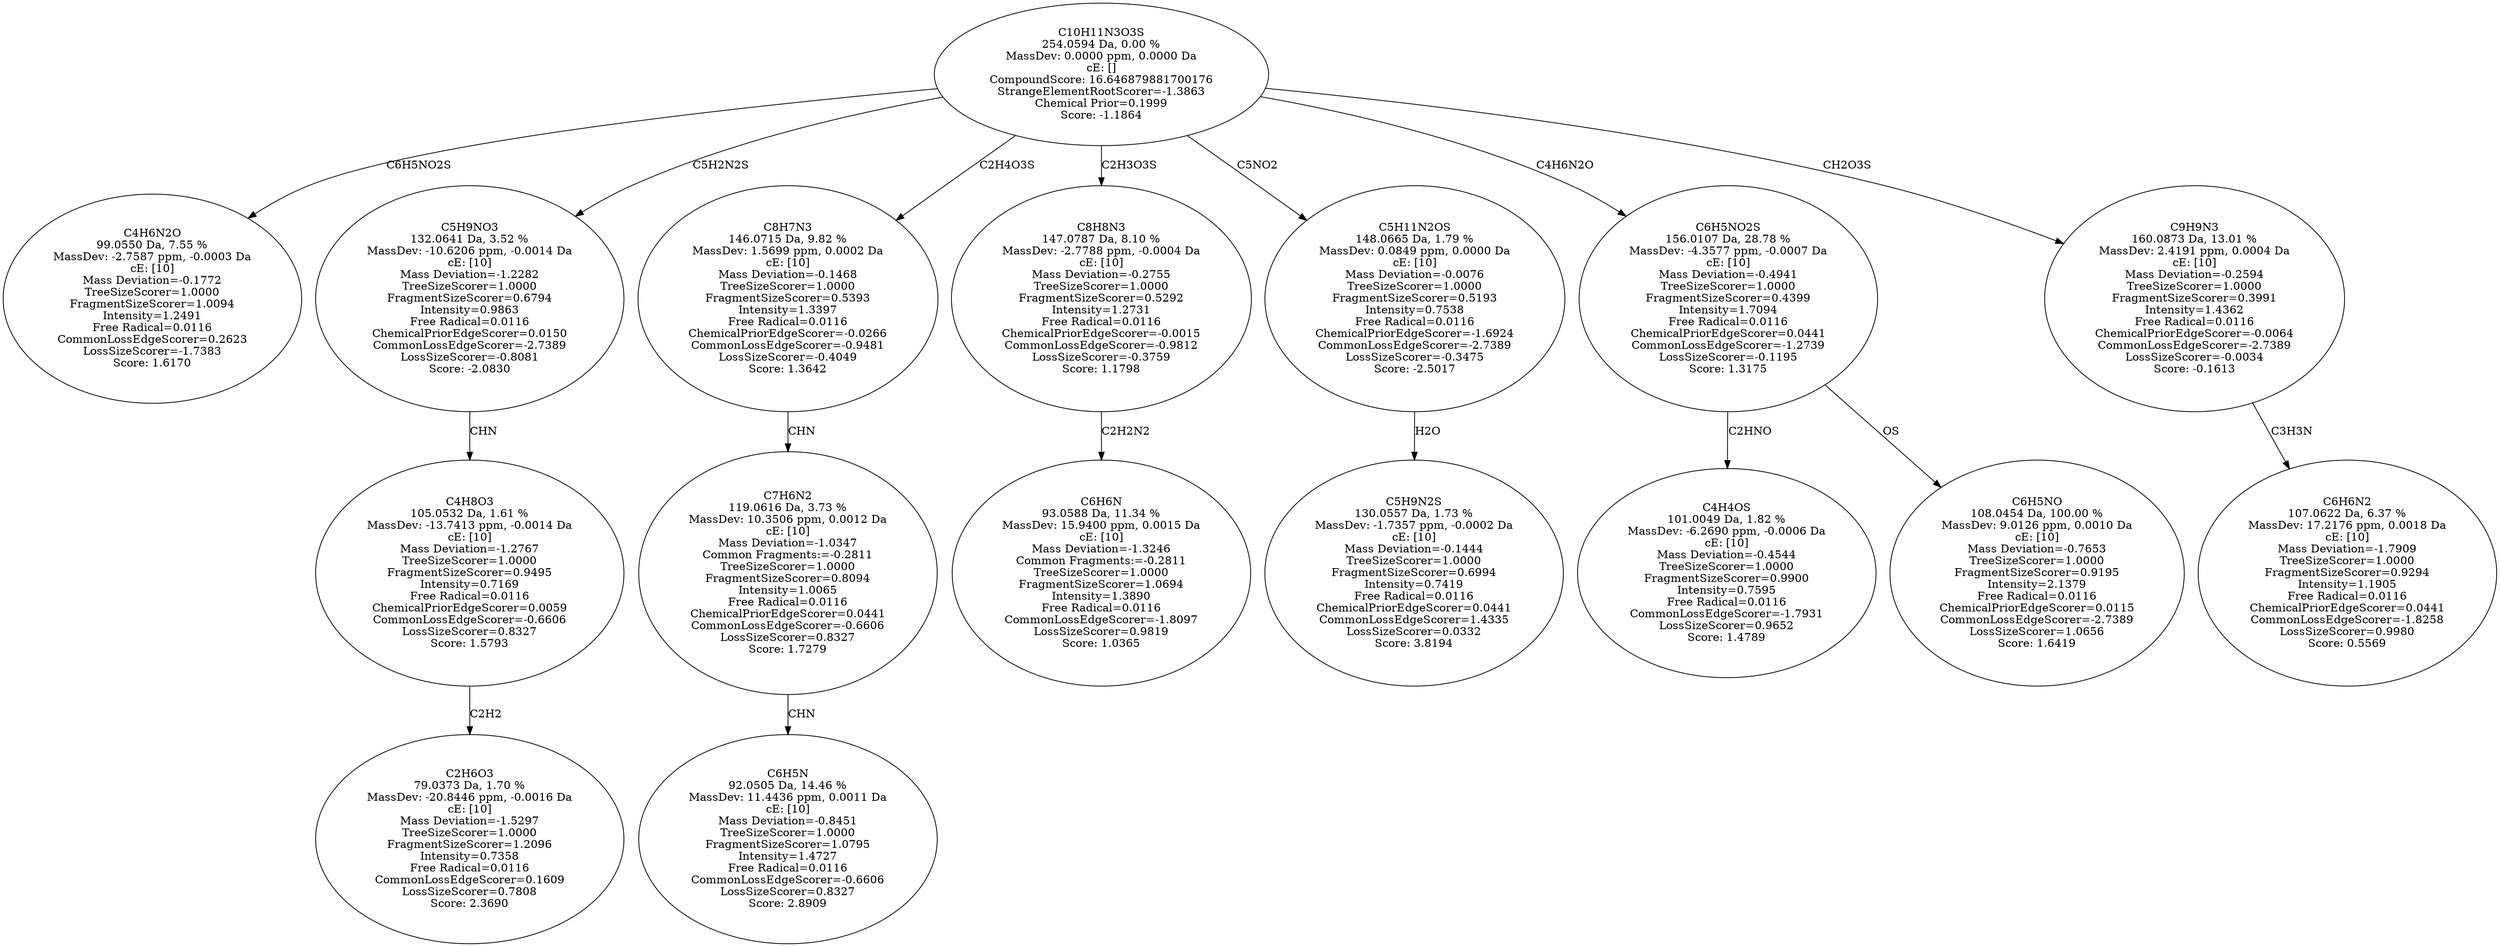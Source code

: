 strict digraph {
v1 [label="C4H6N2O\n99.0550 Da, 7.55 %\nMassDev: -2.7587 ppm, -0.0003 Da\ncE: [10]\nMass Deviation=-0.1772\nTreeSizeScorer=1.0000\nFragmentSizeScorer=1.0094\nIntensity=1.2491\nFree Radical=0.0116\nCommonLossEdgeScorer=0.2623\nLossSizeScorer=-1.7383\nScore: 1.6170"];
v2 [label="C2H6O3\n79.0373 Da, 1.70 %\nMassDev: -20.8446 ppm, -0.0016 Da\ncE: [10]\nMass Deviation=-1.5297\nTreeSizeScorer=1.0000\nFragmentSizeScorer=1.2096\nIntensity=0.7358\nFree Radical=0.0116\nCommonLossEdgeScorer=0.1609\nLossSizeScorer=0.7808\nScore: 2.3690"];
v3 [label="C4H8O3\n105.0532 Da, 1.61 %\nMassDev: -13.7413 ppm, -0.0014 Da\ncE: [10]\nMass Deviation=-1.2767\nTreeSizeScorer=1.0000\nFragmentSizeScorer=0.9495\nIntensity=0.7169\nFree Radical=0.0116\nChemicalPriorEdgeScorer=0.0059\nCommonLossEdgeScorer=-0.6606\nLossSizeScorer=0.8327\nScore: 1.5793"];
v4 [label="C5H9NO3\n132.0641 Da, 3.52 %\nMassDev: -10.6206 ppm, -0.0014 Da\ncE: [10]\nMass Deviation=-1.2282\nTreeSizeScorer=1.0000\nFragmentSizeScorer=0.6794\nIntensity=0.9863\nFree Radical=0.0116\nChemicalPriorEdgeScorer=0.0150\nCommonLossEdgeScorer=-2.7389\nLossSizeScorer=-0.8081\nScore: -2.0830"];
v5 [label="C6H5N\n92.0505 Da, 14.46 %\nMassDev: 11.4436 ppm, 0.0011 Da\ncE: [10]\nMass Deviation=-0.8451\nTreeSizeScorer=1.0000\nFragmentSizeScorer=1.0795\nIntensity=1.4727\nFree Radical=0.0116\nCommonLossEdgeScorer=-0.6606\nLossSizeScorer=0.8327\nScore: 2.8909"];
v6 [label="C7H6N2\n119.0616 Da, 3.73 %\nMassDev: 10.3506 ppm, 0.0012 Da\ncE: [10]\nMass Deviation=-1.0347\nCommon Fragments:=-0.2811\nTreeSizeScorer=1.0000\nFragmentSizeScorer=0.8094\nIntensity=1.0065\nFree Radical=0.0116\nChemicalPriorEdgeScorer=0.0441\nCommonLossEdgeScorer=-0.6606\nLossSizeScorer=0.8327\nScore: 1.7279"];
v7 [label="C8H7N3\n146.0715 Da, 9.82 %\nMassDev: 1.5699 ppm, 0.0002 Da\ncE: [10]\nMass Deviation=-0.1468\nTreeSizeScorer=1.0000\nFragmentSizeScorer=0.5393\nIntensity=1.3397\nFree Radical=0.0116\nChemicalPriorEdgeScorer=-0.0266\nCommonLossEdgeScorer=-0.9481\nLossSizeScorer=-0.4049\nScore: 1.3642"];
v8 [label="C6H6N\n93.0588 Da, 11.34 %\nMassDev: 15.9400 ppm, 0.0015 Da\ncE: [10]\nMass Deviation=-1.3246\nCommon Fragments:=-0.2811\nTreeSizeScorer=1.0000\nFragmentSizeScorer=1.0694\nIntensity=1.3890\nFree Radical=0.0116\nCommonLossEdgeScorer=-1.8097\nLossSizeScorer=0.9819\nScore: 1.0365"];
v9 [label="C8H8N3\n147.0787 Da, 8.10 %\nMassDev: -2.7788 ppm, -0.0004 Da\ncE: [10]\nMass Deviation=-0.2755\nTreeSizeScorer=1.0000\nFragmentSizeScorer=0.5292\nIntensity=1.2731\nFree Radical=0.0116\nChemicalPriorEdgeScorer=-0.0015\nCommonLossEdgeScorer=-0.9812\nLossSizeScorer=-0.3759\nScore: 1.1798"];
v10 [label="C5H9N2S\n130.0557 Da, 1.73 %\nMassDev: -1.7357 ppm, -0.0002 Da\ncE: [10]\nMass Deviation=-0.1444\nTreeSizeScorer=1.0000\nFragmentSizeScorer=0.6994\nIntensity=0.7419\nFree Radical=0.0116\nChemicalPriorEdgeScorer=0.0441\nCommonLossEdgeScorer=1.4335\nLossSizeScorer=0.0332\nScore: 3.8194"];
v11 [label="C5H11N2OS\n148.0665 Da, 1.79 %\nMassDev: 0.0849 ppm, 0.0000 Da\ncE: [10]\nMass Deviation=-0.0076\nTreeSizeScorer=1.0000\nFragmentSizeScorer=0.5193\nIntensity=0.7538\nFree Radical=0.0116\nChemicalPriorEdgeScorer=-1.6924\nCommonLossEdgeScorer=-2.7389\nLossSizeScorer=-0.3475\nScore: -2.5017"];
v12 [label="C4H4OS\n101.0049 Da, 1.82 %\nMassDev: -6.2690 ppm, -0.0006 Da\ncE: [10]\nMass Deviation=-0.4544\nTreeSizeScorer=1.0000\nFragmentSizeScorer=0.9900\nIntensity=0.7595\nFree Radical=0.0116\nCommonLossEdgeScorer=-1.7931\nLossSizeScorer=0.9652\nScore: 1.4789"];
v13 [label="C6H5NO\n108.0454 Da, 100.00 %\nMassDev: 9.0126 ppm, 0.0010 Da\ncE: [10]\nMass Deviation=-0.7653\nTreeSizeScorer=1.0000\nFragmentSizeScorer=0.9195\nIntensity=2.1379\nFree Radical=0.0116\nChemicalPriorEdgeScorer=0.0115\nCommonLossEdgeScorer=-2.7389\nLossSizeScorer=1.0656\nScore: 1.6419"];
v14 [label="C6H5NO2S\n156.0107 Da, 28.78 %\nMassDev: -4.3577 ppm, -0.0007 Da\ncE: [10]\nMass Deviation=-0.4941\nTreeSizeScorer=1.0000\nFragmentSizeScorer=0.4399\nIntensity=1.7094\nFree Radical=0.0116\nChemicalPriorEdgeScorer=0.0441\nCommonLossEdgeScorer=-1.2739\nLossSizeScorer=-0.1195\nScore: 1.3175"];
v15 [label="C6H6N2\n107.0622 Da, 6.37 %\nMassDev: 17.2176 ppm, 0.0018 Da\ncE: [10]\nMass Deviation=-1.7909\nTreeSizeScorer=1.0000\nFragmentSizeScorer=0.9294\nIntensity=1.1905\nFree Radical=0.0116\nChemicalPriorEdgeScorer=0.0441\nCommonLossEdgeScorer=-1.8258\nLossSizeScorer=0.9980\nScore: 0.5569"];
v16 [label="C9H9N3\n160.0873 Da, 13.01 %\nMassDev: 2.4191 ppm, 0.0004 Da\ncE: [10]\nMass Deviation=-0.2594\nTreeSizeScorer=1.0000\nFragmentSizeScorer=0.3991\nIntensity=1.4362\nFree Radical=0.0116\nChemicalPriorEdgeScorer=-0.0064\nCommonLossEdgeScorer=-2.7389\nLossSizeScorer=-0.0034\nScore: -0.1613"];
v17 [label="C10H11N3O3S\n254.0594 Da, 0.00 %\nMassDev: 0.0000 ppm, 0.0000 Da\ncE: []\nCompoundScore: 16.646879881700176\nStrangeElementRootScorer=-1.3863\nChemical Prior=0.1999\nScore: -1.1864"];
v17 -> v1 [label="C6H5NO2S"];
v3 -> v2 [label="C2H2"];
v4 -> v3 [label="CHN"];
v17 -> v4 [label="C5H2N2S"];
v6 -> v5 [label="CHN"];
v7 -> v6 [label="CHN"];
v17 -> v7 [label="C2H4O3S"];
v9 -> v8 [label="C2H2N2"];
v17 -> v9 [label="C2H3O3S"];
v11 -> v10 [label="H2O"];
v17 -> v11 [label="C5NO2"];
v14 -> v12 [label="C2HNO"];
v14 -> v13 [label="OS"];
v17 -> v14 [label="C4H6N2O"];
v16 -> v15 [label="C3H3N"];
v17 -> v16 [label="CH2O3S"];
}